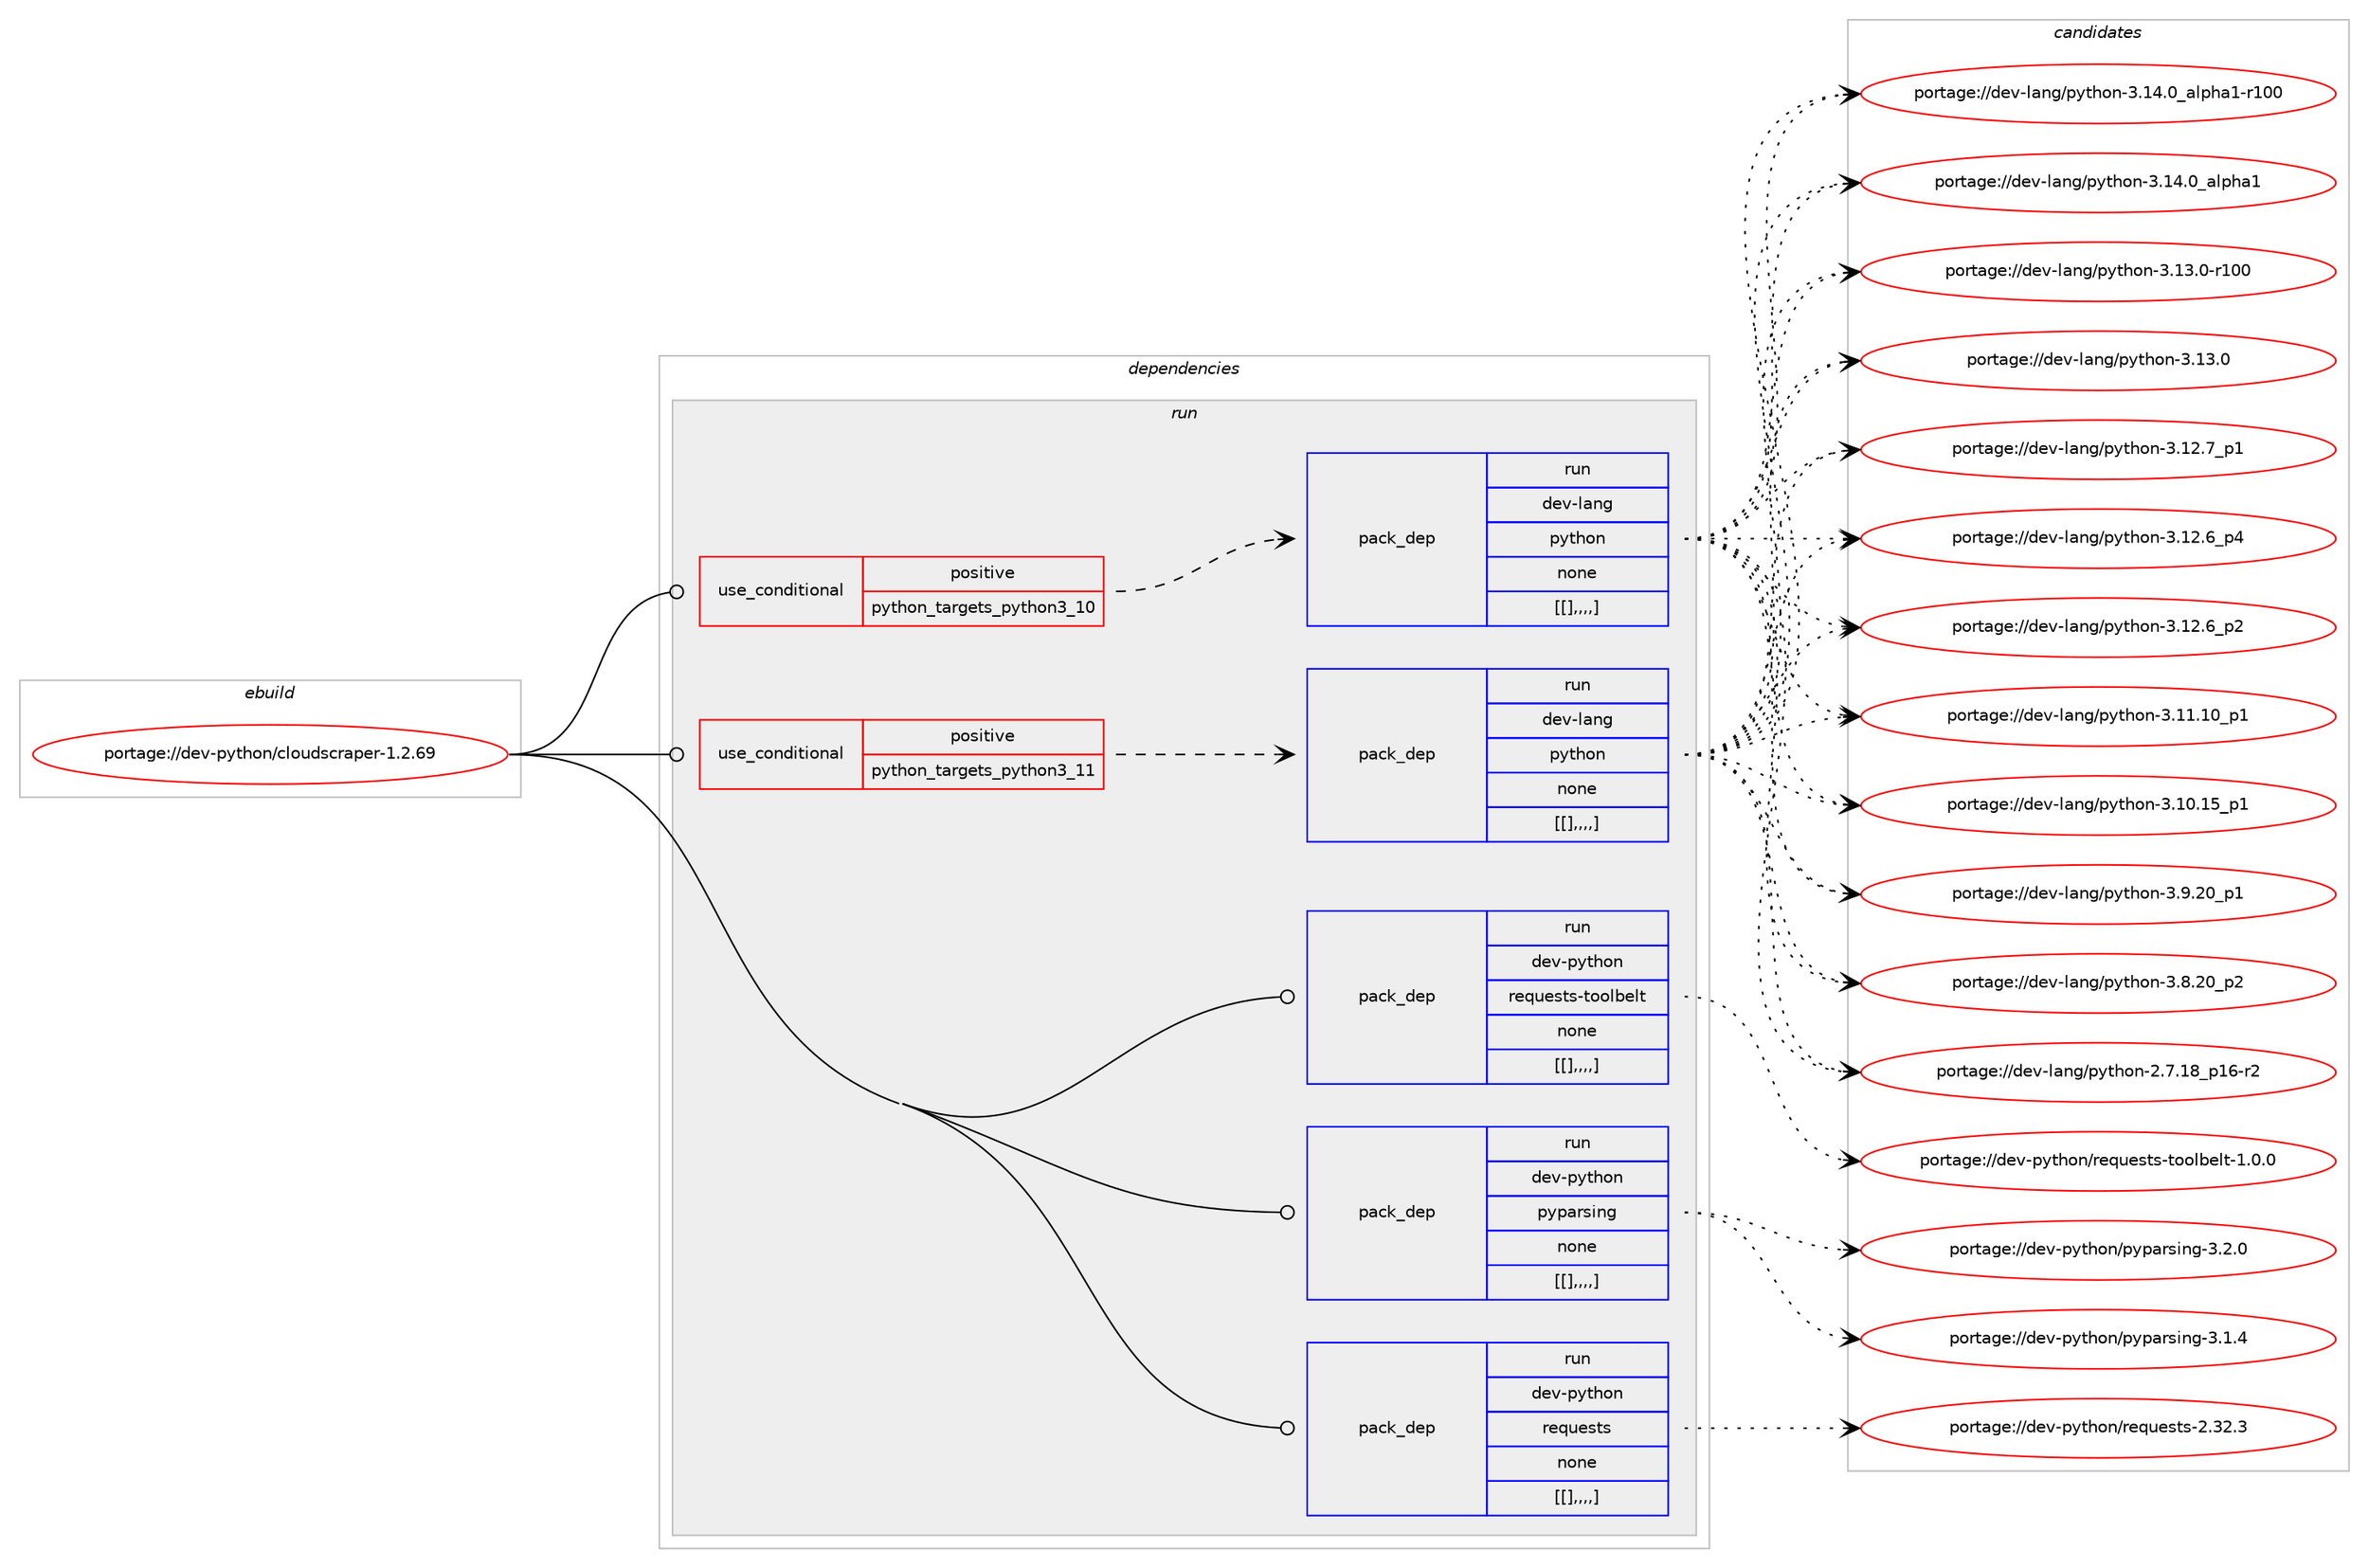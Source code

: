 digraph prolog {

# *************
# Graph options
# *************

newrank=true;
concentrate=true;
compound=true;
graph [rankdir=LR,fontname=Helvetica,fontsize=10,ranksep=1.5];#, ranksep=2.5, nodesep=0.2];
edge  [arrowhead=vee];
node  [fontname=Helvetica,fontsize=10];

# **********
# The ebuild
# **********

subgraph cluster_leftcol {
color=gray;
label=<<i>ebuild</i>>;
id [label="portage://dev-python/cloudscraper-1.2.69", color=red, width=4, href="../dev-python/cloudscraper-1.2.69.svg"];
}

# ****************
# The dependencies
# ****************

subgraph cluster_midcol {
color=gray;
label=<<i>dependencies</i>>;
subgraph cluster_compile {
fillcolor="#eeeeee";
style=filled;
label=<<i>compile</i>>;
}
subgraph cluster_compileandrun {
fillcolor="#eeeeee";
style=filled;
label=<<i>compile and run</i>>;
}
subgraph cluster_run {
fillcolor="#eeeeee";
style=filled;
label=<<i>run</i>>;
subgraph cond33816 {
dependency149182 [label=<<TABLE BORDER="0" CELLBORDER="1" CELLSPACING="0" CELLPADDING="4"><TR><TD ROWSPAN="3" CELLPADDING="10">use_conditional</TD></TR><TR><TD>positive</TD></TR><TR><TD>python_targets_python3_10</TD></TR></TABLE>>, shape=none, color=red];
subgraph pack114054 {
dependency149232 [label=<<TABLE BORDER="0" CELLBORDER="1" CELLSPACING="0" CELLPADDING="4" WIDTH="220"><TR><TD ROWSPAN="6" CELLPADDING="30">pack_dep</TD></TR><TR><TD WIDTH="110">run</TD></TR><TR><TD>dev-lang</TD></TR><TR><TD>python</TD></TR><TR><TD>none</TD></TR><TR><TD>[[],,,,]</TD></TR></TABLE>>, shape=none, color=blue];
}
dependency149182:e -> dependency149232:w [weight=20,style="dashed",arrowhead="vee"];
}
id:e -> dependency149182:w [weight=20,style="solid",arrowhead="odot"];
subgraph cond33857 {
dependency149334 [label=<<TABLE BORDER="0" CELLBORDER="1" CELLSPACING="0" CELLPADDING="4"><TR><TD ROWSPAN="3" CELLPADDING="10">use_conditional</TD></TR><TR><TD>positive</TD></TR><TR><TD>python_targets_python3_11</TD></TR></TABLE>>, shape=none, color=red];
subgraph pack114166 {
dependency149368 [label=<<TABLE BORDER="0" CELLBORDER="1" CELLSPACING="0" CELLPADDING="4" WIDTH="220"><TR><TD ROWSPAN="6" CELLPADDING="30">pack_dep</TD></TR><TR><TD WIDTH="110">run</TD></TR><TR><TD>dev-lang</TD></TR><TR><TD>python</TD></TR><TR><TD>none</TD></TR><TR><TD>[[],,,,]</TD></TR></TABLE>>, shape=none, color=blue];
}
dependency149334:e -> dependency149368:w [weight=20,style="dashed",arrowhead="vee"];
}
id:e -> dependency149334:w [weight=20,style="solid",arrowhead="odot"];
subgraph pack114179 {
dependency149440 [label=<<TABLE BORDER="0" CELLBORDER="1" CELLSPACING="0" CELLPADDING="4" WIDTH="220"><TR><TD ROWSPAN="6" CELLPADDING="30">pack_dep</TD></TR><TR><TD WIDTH="110">run</TD></TR><TR><TD>dev-python</TD></TR><TR><TD>pyparsing</TD></TR><TR><TD>none</TD></TR><TR><TD>[[],,,,]</TD></TR></TABLE>>, shape=none, color=blue];
}
id:e -> dependency149440:w [weight=20,style="solid",arrowhead="odot"];
subgraph pack114223 {
dependency149477 [label=<<TABLE BORDER="0" CELLBORDER="1" CELLSPACING="0" CELLPADDING="4" WIDTH="220"><TR><TD ROWSPAN="6" CELLPADDING="30">pack_dep</TD></TR><TR><TD WIDTH="110">run</TD></TR><TR><TD>dev-python</TD></TR><TR><TD>requests</TD></TR><TR><TD>none</TD></TR><TR><TD>[[],,,,]</TD></TR></TABLE>>, shape=none, color=blue];
}
id:e -> dependency149477:w [weight=20,style="solid",arrowhead="odot"];
subgraph pack114242 {
dependency149482 [label=<<TABLE BORDER="0" CELLBORDER="1" CELLSPACING="0" CELLPADDING="4" WIDTH="220"><TR><TD ROWSPAN="6" CELLPADDING="30">pack_dep</TD></TR><TR><TD WIDTH="110">run</TD></TR><TR><TD>dev-python</TD></TR><TR><TD>requests-toolbelt</TD></TR><TR><TD>none</TD></TR><TR><TD>[[],,,,]</TD></TR></TABLE>>, shape=none, color=blue];
}
id:e -> dependency149482:w [weight=20,style="solid",arrowhead="odot"];
}
}

# **************
# The candidates
# **************

subgraph cluster_choices {
rank=same;
color=gray;
label=<<i>candidates</i>>;

subgraph choice114019 {
color=black;
nodesep=1;
choice100101118451089711010347112121116104111110455146495246489597108112104974945114494848 [label="portage://dev-lang/python-3.14.0_alpha1-r100", color=red, width=4,href="../dev-lang/python-3.14.0_alpha1-r100.svg"];
choice1001011184510897110103471121211161041111104551464952464895971081121049749 [label="portage://dev-lang/python-3.14.0_alpha1", color=red, width=4,href="../dev-lang/python-3.14.0_alpha1.svg"];
choice1001011184510897110103471121211161041111104551464951464845114494848 [label="portage://dev-lang/python-3.13.0-r100", color=red, width=4,href="../dev-lang/python-3.13.0-r100.svg"];
choice10010111845108971101034711212111610411111045514649514648 [label="portage://dev-lang/python-3.13.0", color=red, width=4,href="../dev-lang/python-3.13.0.svg"];
choice100101118451089711010347112121116104111110455146495046559511249 [label="portage://dev-lang/python-3.12.7_p1", color=red, width=4,href="../dev-lang/python-3.12.7_p1.svg"];
choice100101118451089711010347112121116104111110455146495046549511252 [label="portage://dev-lang/python-3.12.6_p4", color=red, width=4,href="../dev-lang/python-3.12.6_p4.svg"];
choice100101118451089711010347112121116104111110455146495046549511250 [label="portage://dev-lang/python-3.12.6_p2", color=red, width=4,href="../dev-lang/python-3.12.6_p2.svg"];
choice10010111845108971101034711212111610411111045514649494649489511249 [label="portage://dev-lang/python-3.11.10_p1", color=red, width=4,href="../dev-lang/python-3.11.10_p1.svg"];
choice10010111845108971101034711212111610411111045514649484649539511249 [label="portage://dev-lang/python-3.10.15_p1", color=red, width=4,href="../dev-lang/python-3.10.15_p1.svg"];
choice100101118451089711010347112121116104111110455146574650489511249 [label="portage://dev-lang/python-3.9.20_p1", color=red, width=4,href="../dev-lang/python-3.9.20_p1.svg"];
choice100101118451089711010347112121116104111110455146564650489511250 [label="portage://dev-lang/python-3.8.20_p2", color=red, width=4,href="../dev-lang/python-3.8.20_p2.svg"];
choice100101118451089711010347112121116104111110455046554649569511249544511450 [label="portage://dev-lang/python-2.7.18_p16-r2", color=red, width=4,href="../dev-lang/python-2.7.18_p16-r2.svg"];
dependency149232:e -> choice100101118451089711010347112121116104111110455146495246489597108112104974945114494848:w [style=dotted,weight="100"];
dependency149232:e -> choice1001011184510897110103471121211161041111104551464952464895971081121049749:w [style=dotted,weight="100"];
dependency149232:e -> choice1001011184510897110103471121211161041111104551464951464845114494848:w [style=dotted,weight="100"];
dependency149232:e -> choice10010111845108971101034711212111610411111045514649514648:w [style=dotted,weight="100"];
dependency149232:e -> choice100101118451089711010347112121116104111110455146495046559511249:w [style=dotted,weight="100"];
dependency149232:e -> choice100101118451089711010347112121116104111110455146495046549511252:w [style=dotted,weight="100"];
dependency149232:e -> choice100101118451089711010347112121116104111110455146495046549511250:w [style=dotted,weight="100"];
dependency149232:e -> choice10010111845108971101034711212111610411111045514649494649489511249:w [style=dotted,weight="100"];
dependency149232:e -> choice10010111845108971101034711212111610411111045514649484649539511249:w [style=dotted,weight="100"];
dependency149232:e -> choice100101118451089711010347112121116104111110455146574650489511249:w [style=dotted,weight="100"];
dependency149232:e -> choice100101118451089711010347112121116104111110455146564650489511250:w [style=dotted,weight="100"];
dependency149232:e -> choice100101118451089711010347112121116104111110455046554649569511249544511450:w [style=dotted,weight="100"];
}
subgraph choice114080 {
color=black;
nodesep=1;
choice100101118451089711010347112121116104111110455146495246489597108112104974945114494848 [label="portage://dev-lang/python-3.14.0_alpha1-r100", color=red, width=4,href="../dev-lang/python-3.14.0_alpha1-r100.svg"];
choice1001011184510897110103471121211161041111104551464952464895971081121049749 [label="portage://dev-lang/python-3.14.0_alpha1", color=red, width=4,href="../dev-lang/python-3.14.0_alpha1.svg"];
choice1001011184510897110103471121211161041111104551464951464845114494848 [label="portage://dev-lang/python-3.13.0-r100", color=red, width=4,href="../dev-lang/python-3.13.0-r100.svg"];
choice10010111845108971101034711212111610411111045514649514648 [label="portage://dev-lang/python-3.13.0", color=red, width=4,href="../dev-lang/python-3.13.0.svg"];
choice100101118451089711010347112121116104111110455146495046559511249 [label="portage://dev-lang/python-3.12.7_p1", color=red, width=4,href="../dev-lang/python-3.12.7_p1.svg"];
choice100101118451089711010347112121116104111110455146495046549511252 [label="portage://dev-lang/python-3.12.6_p4", color=red, width=4,href="../dev-lang/python-3.12.6_p4.svg"];
choice100101118451089711010347112121116104111110455146495046549511250 [label="portage://dev-lang/python-3.12.6_p2", color=red, width=4,href="../dev-lang/python-3.12.6_p2.svg"];
choice10010111845108971101034711212111610411111045514649494649489511249 [label="portage://dev-lang/python-3.11.10_p1", color=red, width=4,href="../dev-lang/python-3.11.10_p1.svg"];
choice10010111845108971101034711212111610411111045514649484649539511249 [label="portage://dev-lang/python-3.10.15_p1", color=red, width=4,href="../dev-lang/python-3.10.15_p1.svg"];
choice100101118451089711010347112121116104111110455146574650489511249 [label="portage://dev-lang/python-3.9.20_p1", color=red, width=4,href="../dev-lang/python-3.9.20_p1.svg"];
choice100101118451089711010347112121116104111110455146564650489511250 [label="portage://dev-lang/python-3.8.20_p2", color=red, width=4,href="../dev-lang/python-3.8.20_p2.svg"];
choice100101118451089711010347112121116104111110455046554649569511249544511450 [label="portage://dev-lang/python-2.7.18_p16-r2", color=red, width=4,href="../dev-lang/python-2.7.18_p16-r2.svg"];
dependency149368:e -> choice100101118451089711010347112121116104111110455146495246489597108112104974945114494848:w [style=dotted,weight="100"];
dependency149368:e -> choice1001011184510897110103471121211161041111104551464952464895971081121049749:w [style=dotted,weight="100"];
dependency149368:e -> choice1001011184510897110103471121211161041111104551464951464845114494848:w [style=dotted,weight="100"];
dependency149368:e -> choice10010111845108971101034711212111610411111045514649514648:w [style=dotted,weight="100"];
dependency149368:e -> choice100101118451089711010347112121116104111110455146495046559511249:w [style=dotted,weight="100"];
dependency149368:e -> choice100101118451089711010347112121116104111110455146495046549511252:w [style=dotted,weight="100"];
dependency149368:e -> choice100101118451089711010347112121116104111110455146495046549511250:w [style=dotted,weight="100"];
dependency149368:e -> choice10010111845108971101034711212111610411111045514649494649489511249:w [style=dotted,weight="100"];
dependency149368:e -> choice10010111845108971101034711212111610411111045514649484649539511249:w [style=dotted,weight="100"];
dependency149368:e -> choice100101118451089711010347112121116104111110455146574650489511249:w [style=dotted,weight="100"];
dependency149368:e -> choice100101118451089711010347112121116104111110455146564650489511250:w [style=dotted,weight="100"];
dependency149368:e -> choice100101118451089711010347112121116104111110455046554649569511249544511450:w [style=dotted,weight="100"];
}
subgraph choice114101 {
color=black;
nodesep=1;
choice100101118451121211161041111104711212111297114115105110103455146504648 [label="portage://dev-python/pyparsing-3.2.0", color=red, width=4,href="../dev-python/pyparsing-3.2.0.svg"];
choice100101118451121211161041111104711212111297114115105110103455146494652 [label="portage://dev-python/pyparsing-3.1.4", color=red, width=4,href="../dev-python/pyparsing-3.1.4.svg"];
dependency149440:e -> choice100101118451121211161041111104711212111297114115105110103455146504648:w [style=dotted,weight="100"];
dependency149440:e -> choice100101118451121211161041111104711212111297114115105110103455146494652:w [style=dotted,weight="100"];
}
subgraph choice114106 {
color=black;
nodesep=1;
choice100101118451121211161041111104711410111311710111511611545504651504651 [label="portage://dev-python/requests-2.32.3", color=red, width=4,href="../dev-python/requests-2.32.3.svg"];
dependency149477:e -> choice100101118451121211161041111104711410111311710111511611545504651504651:w [style=dotted,weight="100"];
}
subgraph choice114125 {
color=black;
nodesep=1;
choice10010111845112121116104111110471141011131171011151161154511611111110898101108116454946484648 [label="portage://dev-python/requests-toolbelt-1.0.0", color=red, width=4,href="../dev-python/requests-toolbelt-1.0.0.svg"];
dependency149482:e -> choice10010111845112121116104111110471141011131171011151161154511611111110898101108116454946484648:w [style=dotted,weight="100"];
}
}

}
